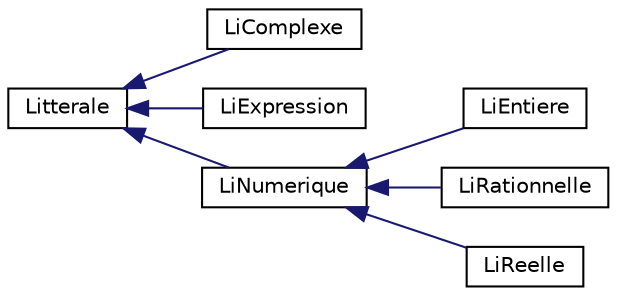 digraph "Graphical Class Hierarchy"
{
  edge [fontname="Helvetica",fontsize="10",labelfontname="Helvetica",labelfontsize="10"];
  node [fontname="Helvetica",fontsize="10",shape=record];
  rankdir="LR";
  Node1 [label="Litterale",height=0.2,width=0.4,color="black", fillcolor="white", style="filled",URL="$class_litterale.html"];
  Node1 -> Node2 [dir="back",color="midnightblue",fontsize="10",style="solid",fontname="Helvetica"];
  Node2 [label="LiComplexe",height=0.2,width=0.4,color="black", fillcolor="white", style="filled",URL="$class_li_complexe.html"];
  Node1 -> Node3 [dir="back",color="midnightblue",fontsize="10",style="solid",fontname="Helvetica"];
  Node3 [label="LiExpression",height=0.2,width=0.4,color="black", fillcolor="white", style="filled",URL="$class_li_expression.html"];
  Node1 -> Node4 [dir="back",color="midnightblue",fontsize="10",style="solid",fontname="Helvetica"];
  Node4 [label="LiNumerique",height=0.2,width=0.4,color="black", fillcolor="white", style="filled",URL="$class_li_numerique.html"];
  Node4 -> Node5 [dir="back",color="midnightblue",fontsize="10",style="solid",fontname="Helvetica"];
  Node5 [label="LiEntiere",height=0.2,width=0.4,color="black", fillcolor="white", style="filled",URL="$class_li_entiere.html"];
  Node4 -> Node6 [dir="back",color="midnightblue",fontsize="10",style="solid",fontname="Helvetica"];
  Node6 [label="LiRationnelle",height=0.2,width=0.4,color="black", fillcolor="white", style="filled",URL="$class_li_rationnelle.html"];
  Node4 -> Node7 [dir="back",color="midnightblue",fontsize="10",style="solid",fontname="Helvetica"];
  Node7 [label="LiReelle",height=0.2,width=0.4,color="black", fillcolor="white", style="filled",URL="$class_li_reelle.html"];
}
